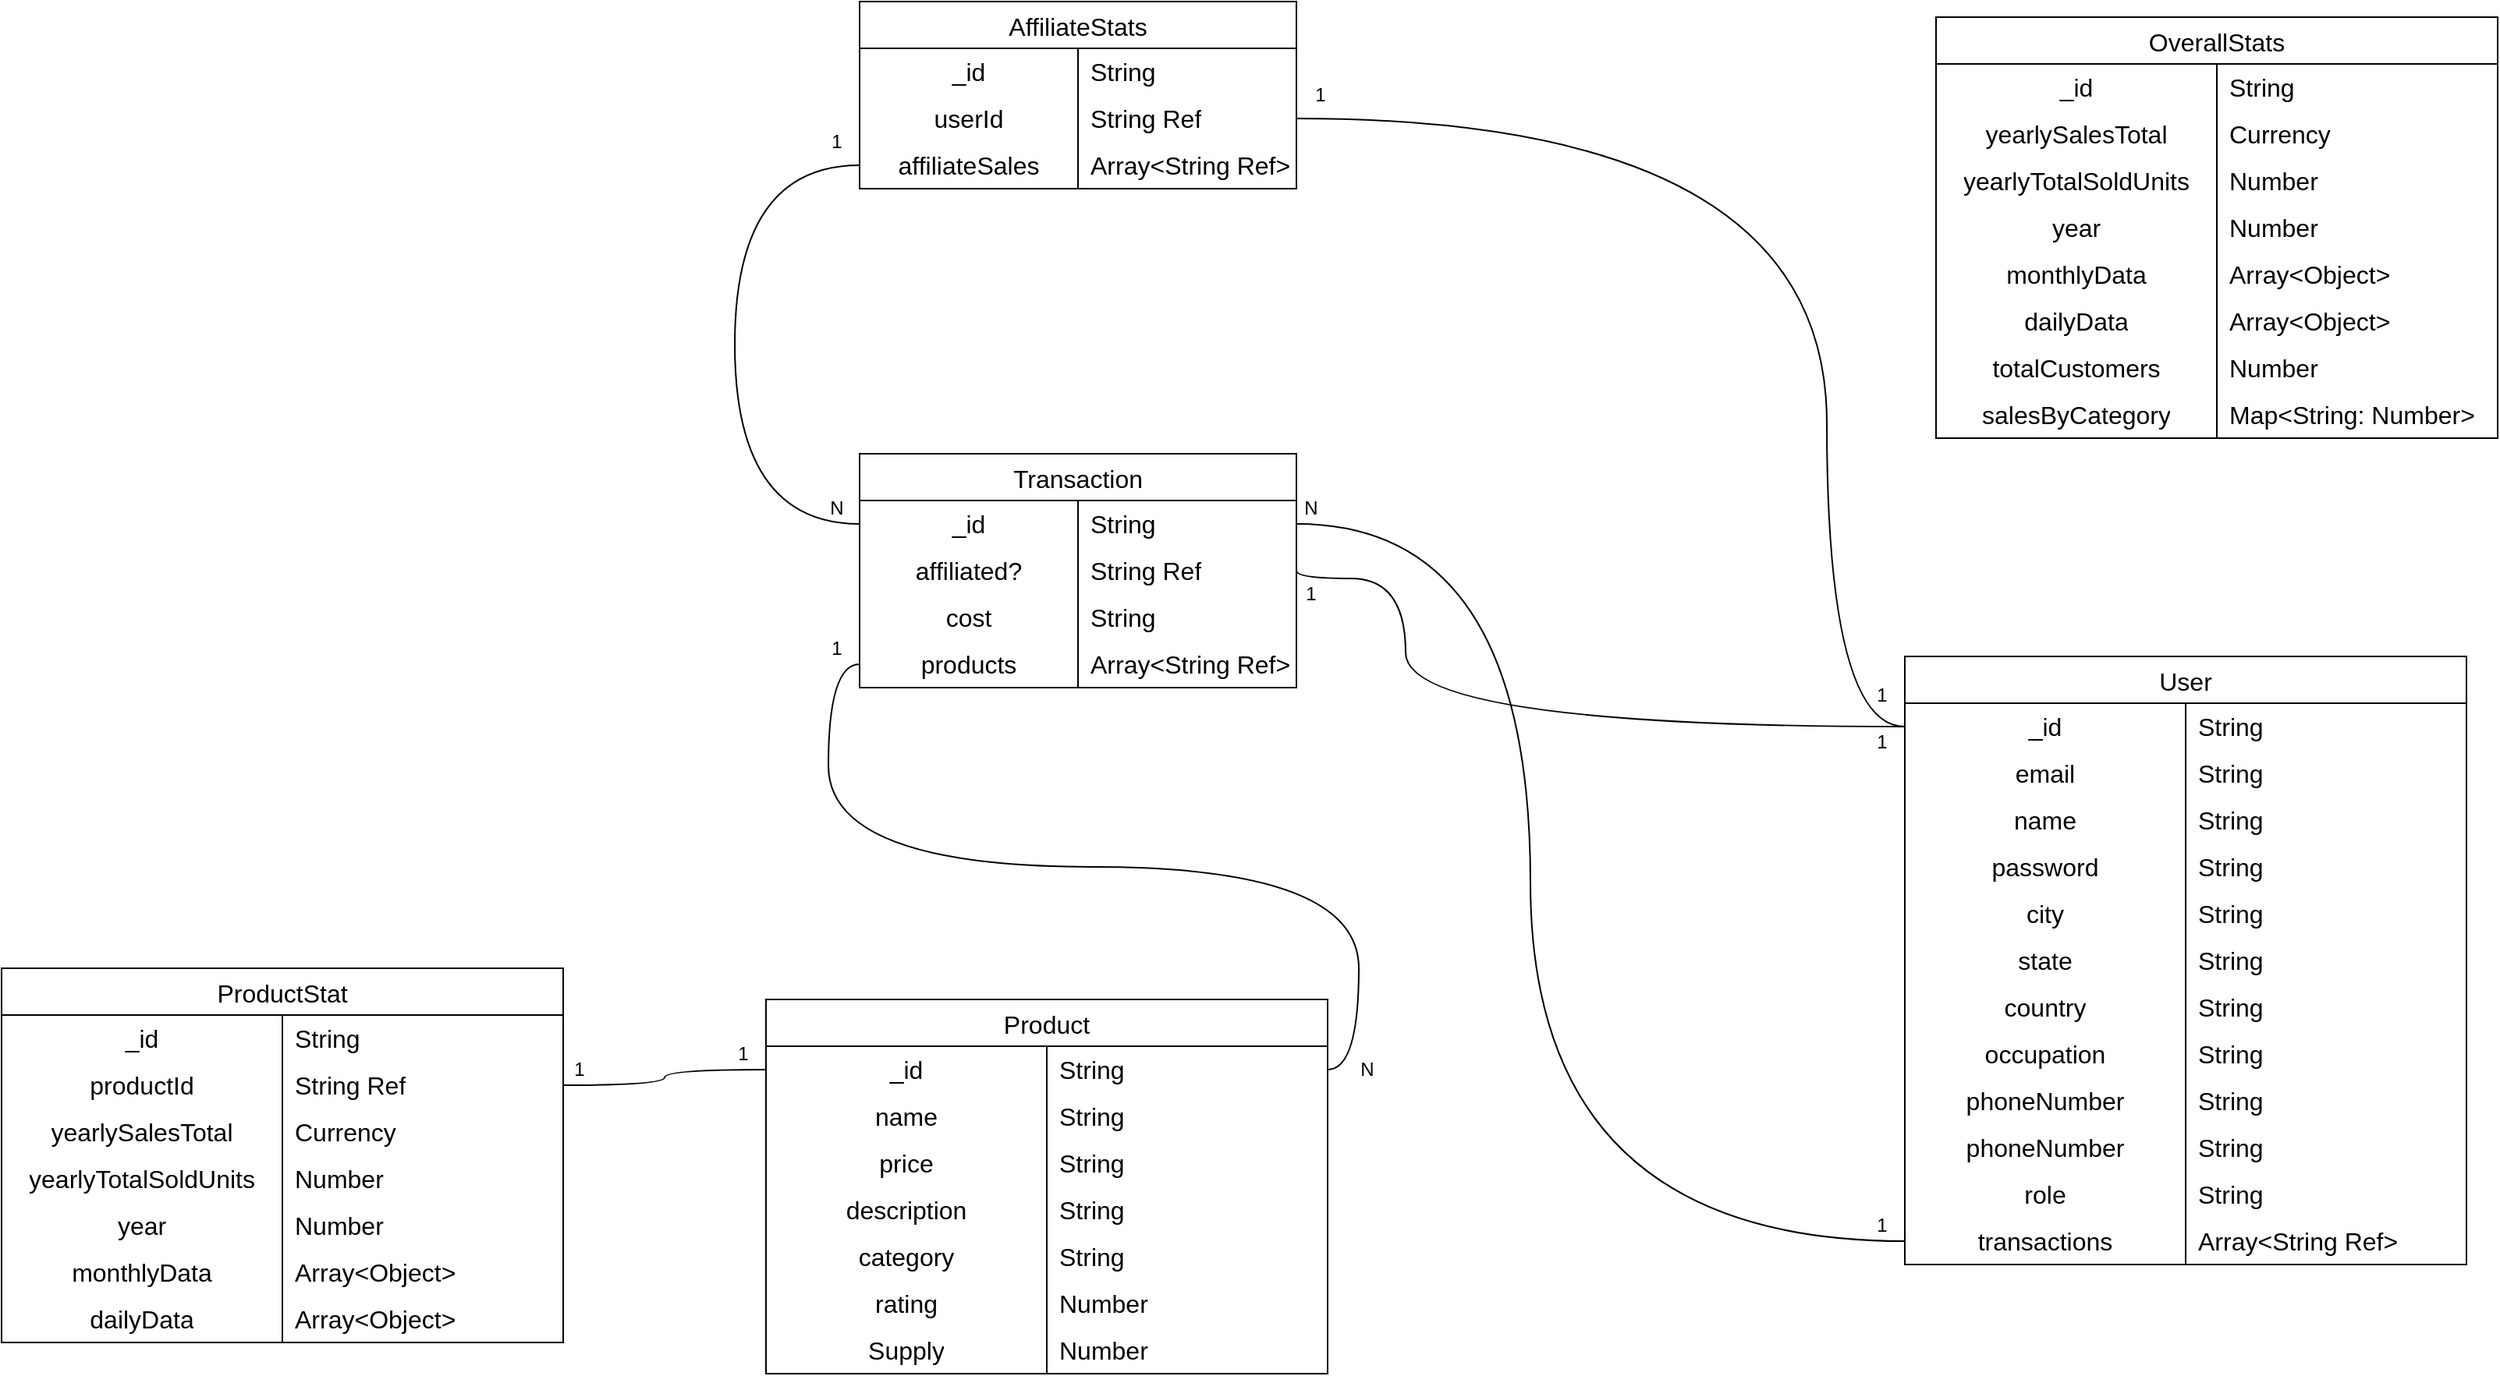 <mxfile version="20.8.16" type="device"><diagram name="Página-1" id="ZhJJUM2SsLS_jpyeba3U"><mxGraphModel dx="2815" dy="664" grid="1" gridSize="10" guides="1" tooltips="1" connect="1" arrows="1" fold="1" page="1" pageScale="1" pageWidth="827" pageHeight="1169" math="0" shadow="0"><root><mxCell id="0"/><mxCell id="1" parent="0"/><mxCell id="6Scj0KkGoU3iVfVX6KKF-19" value="AffiliateStats" style="shape=table;startSize=30;container=1;collapsible=0;childLayout=tableLayout;fixedRows=1;rowLines=0;fontStyle=0;strokeColor=default;fontSize=16;" vertex="1" parent="1"><mxGeometry x="-300" y="90" width="280" height="120" as="geometry"/></mxCell><mxCell id="6Scj0KkGoU3iVfVX6KKF-20" value="" style="shape=tableRow;horizontal=0;startSize=0;swimlaneHead=0;swimlaneBody=0;top=0;left=0;bottom=0;right=0;collapsible=0;dropTarget=0;fillColor=none;points=[[0,0.5],[1,0.5]];portConstraint=eastwest;strokeColor=inherit;fontSize=16;" vertex="1" parent="6Scj0KkGoU3iVfVX6KKF-19"><mxGeometry y="30" width="280" height="30" as="geometry"/></mxCell><mxCell id="6Scj0KkGoU3iVfVX6KKF-21" value="_id" style="shape=partialRectangle;html=1;whiteSpace=wrap;connectable=0;fillColor=none;top=0;left=0;bottom=0;right=0;overflow=hidden;pointerEvents=1;strokeColor=inherit;fontSize=16;" vertex="1" parent="6Scj0KkGoU3iVfVX6KKF-20"><mxGeometry width="140" height="30" as="geometry"><mxRectangle width="140" height="30" as="alternateBounds"/></mxGeometry></mxCell><mxCell id="6Scj0KkGoU3iVfVX6KKF-22" value="String" style="shape=partialRectangle;html=1;whiteSpace=wrap;connectable=0;fillColor=none;top=0;left=0;bottom=0;right=0;align=left;spacingLeft=6;overflow=hidden;strokeColor=inherit;fontSize=16;" vertex="1" parent="6Scj0KkGoU3iVfVX6KKF-20"><mxGeometry x="140" width="140" height="30" as="geometry"><mxRectangle width="140" height="30" as="alternateBounds"/></mxGeometry></mxCell><mxCell id="6Scj0KkGoU3iVfVX6KKF-23" value="" style="shape=tableRow;horizontal=0;startSize=0;swimlaneHead=0;swimlaneBody=0;top=0;left=0;bottom=0;right=0;collapsible=0;dropTarget=0;fillColor=none;points=[[0,0.5],[1,0.5]];portConstraint=eastwest;strokeColor=inherit;fontSize=16;" vertex="1" parent="6Scj0KkGoU3iVfVX6KKF-19"><mxGeometry y="60" width="280" height="30" as="geometry"/></mxCell><mxCell id="6Scj0KkGoU3iVfVX6KKF-24" value="userId" style="shape=partialRectangle;html=1;whiteSpace=wrap;connectable=0;fillColor=none;top=0;left=0;bottom=0;right=0;overflow=hidden;strokeColor=inherit;fontSize=16;" vertex="1" parent="6Scj0KkGoU3iVfVX6KKF-23"><mxGeometry width="140" height="30" as="geometry"><mxRectangle width="140" height="30" as="alternateBounds"/></mxGeometry></mxCell><mxCell id="6Scj0KkGoU3iVfVX6KKF-25" value="String Ref" style="shape=partialRectangle;html=1;whiteSpace=wrap;connectable=0;fillColor=none;top=0;left=0;bottom=0;right=0;align=left;spacingLeft=6;overflow=hidden;strokeColor=inherit;fontSize=16;" vertex="1" parent="6Scj0KkGoU3iVfVX6KKF-23"><mxGeometry x="140" width="140" height="30" as="geometry"><mxRectangle width="140" height="30" as="alternateBounds"/></mxGeometry></mxCell><mxCell id="6Scj0KkGoU3iVfVX6KKF-26" value="" style="shape=tableRow;horizontal=0;startSize=0;swimlaneHead=0;swimlaneBody=0;top=0;left=0;bottom=0;right=0;collapsible=0;dropTarget=0;fillColor=none;points=[[0,0.5],[1,0.5]];portConstraint=eastwest;strokeColor=inherit;fontSize=16;" vertex="1" parent="6Scj0KkGoU3iVfVX6KKF-19"><mxGeometry y="90" width="280" height="30" as="geometry"/></mxCell><mxCell id="6Scj0KkGoU3iVfVX6KKF-27" value="affiliateSales" style="shape=partialRectangle;html=1;whiteSpace=wrap;connectable=0;fillColor=none;top=0;left=0;bottom=0;right=0;overflow=hidden;strokeColor=inherit;fontSize=16;" vertex="1" parent="6Scj0KkGoU3iVfVX6KKF-26"><mxGeometry width="140" height="30" as="geometry"><mxRectangle width="140" height="30" as="alternateBounds"/></mxGeometry></mxCell><mxCell id="6Scj0KkGoU3iVfVX6KKF-28" value="Array&amp;lt;String Ref&amp;gt;" style="shape=partialRectangle;html=1;whiteSpace=wrap;connectable=0;fillColor=none;top=0;left=0;bottom=0;right=0;align=left;spacingLeft=6;overflow=hidden;strokeColor=inherit;fontSize=16;" vertex="1" parent="6Scj0KkGoU3iVfVX6KKF-26"><mxGeometry x="140" width="140" height="30" as="geometry"><mxRectangle width="140" height="30" as="alternateBounds"/></mxGeometry></mxCell><mxCell id="6Scj0KkGoU3iVfVX6KKF-56" value="OverallStats" style="shape=table;startSize=30;container=1;collapsible=0;childLayout=tableLayout;fixedRows=1;rowLines=0;fontStyle=0;strokeColor=default;fontSize=16;" vertex="1" parent="1"><mxGeometry x="390" y="100" width="360" height="270" as="geometry"/></mxCell><mxCell id="6Scj0KkGoU3iVfVX6KKF-57" value="" style="shape=tableRow;horizontal=0;startSize=0;swimlaneHead=0;swimlaneBody=0;top=0;left=0;bottom=0;right=0;collapsible=0;dropTarget=0;fillColor=none;points=[[0,0.5],[1,0.5]];portConstraint=eastwest;strokeColor=inherit;fontSize=16;" vertex="1" parent="6Scj0KkGoU3iVfVX6KKF-56"><mxGeometry y="30" width="360" height="30" as="geometry"/></mxCell><mxCell id="6Scj0KkGoU3iVfVX6KKF-58" value="_id" style="shape=partialRectangle;html=1;whiteSpace=wrap;connectable=0;fillColor=none;top=0;left=0;bottom=0;right=0;overflow=hidden;pointerEvents=1;strokeColor=inherit;fontSize=16;" vertex="1" parent="6Scj0KkGoU3iVfVX6KKF-57"><mxGeometry width="180" height="30" as="geometry"><mxRectangle width="180" height="30" as="alternateBounds"/></mxGeometry></mxCell><mxCell id="6Scj0KkGoU3iVfVX6KKF-59" value="String" style="shape=partialRectangle;html=1;whiteSpace=wrap;connectable=0;fillColor=none;top=0;left=0;bottom=0;right=0;align=left;spacingLeft=6;overflow=hidden;strokeColor=inherit;fontSize=16;" vertex="1" parent="6Scj0KkGoU3iVfVX6KKF-57"><mxGeometry x="180" width="180" height="30" as="geometry"><mxRectangle width="180" height="30" as="alternateBounds"/></mxGeometry></mxCell><mxCell id="6Scj0KkGoU3iVfVX6KKF-60" value="" style="shape=tableRow;horizontal=0;startSize=0;swimlaneHead=0;swimlaneBody=0;top=0;left=0;bottom=0;right=0;collapsible=0;dropTarget=0;fillColor=none;points=[[0,0.5],[1,0.5]];portConstraint=eastwest;strokeColor=inherit;fontSize=16;" vertex="1" parent="6Scj0KkGoU3iVfVX6KKF-56"><mxGeometry y="60" width="360" height="30" as="geometry"/></mxCell><mxCell id="6Scj0KkGoU3iVfVX6KKF-61" value="yearlySalesTotal" style="shape=partialRectangle;html=1;whiteSpace=wrap;connectable=0;fillColor=none;top=0;left=0;bottom=0;right=0;overflow=hidden;strokeColor=inherit;fontSize=16;" vertex="1" parent="6Scj0KkGoU3iVfVX6KKF-60"><mxGeometry width="180" height="30" as="geometry"><mxRectangle width="180" height="30" as="alternateBounds"/></mxGeometry></mxCell><mxCell id="6Scj0KkGoU3iVfVX6KKF-62" value="Currency" style="shape=partialRectangle;html=1;whiteSpace=wrap;connectable=0;fillColor=none;top=0;left=0;bottom=0;right=0;align=left;spacingLeft=6;overflow=hidden;strokeColor=inherit;fontSize=16;" vertex="1" parent="6Scj0KkGoU3iVfVX6KKF-60"><mxGeometry x="180" width="180" height="30" as="geometry"><mxRectangle width="180" height="30" as="alternateBounds"/></mxGeometry></mxCell><mxCell id="6Scj0KkGoU3iVfVX6KKF-63" value="" style="shape=tableRow;horizontal=0;startSize=0;swimlaneHead=0;swimlaneBody=0;top=0;left=0;bottom=0;right=0;collapsible=0;dropTarget=0;fillColor=none;points=[[0,0.5],[1,0.5]];portConstraint=eastwest;strokeColor=inherit;fontSize=16;" vertex="1" parent="6Scj0KkGoU3iVfVX6KKF-56"><mxGeometry y="90" width="360" height="30" as="geometry"/></mxCell><mxCell id="6Scj0KkGoU3iVfVX6KKF-64" value="yearlyTotalSoldUnits" style="shape=partialRectangle;html=1;whiteSpace=wrap;connectable=0;fillColor=none;top=0;left=0;bottom=0;right=0;overflow=hidden;strokeColor=inherit;fontSize=16;" vertex="1" parent="6Scj0KkGoU3iVfVX6KKF-63"><mxGeometry width="180" height="30" as="geometry"><mxRectangle width="180" height="30" as="alternateBounds"/></mxGeometry></mxCell><mxCell id="6Scj0KkGoU3iVfVX6KKF-65" value="Number" style="shape=partialRectangle;html=1;whiteSpace=wrap;connectable=0;fillColor=none;top=0;left=0;bottom=0;right=0;align=left;spacingLeft=6;overflow=hidden;strokeColor=inherit;fontSize=16;" vertex="1" parent="6Scj0KkGoU3iVfVX6KKF-63"><mxGeometry x="180" width="180" height="30" as="geometry"><mxRectangle width="180" height="30" as="alternateBounds"/></mxGeometry></mxCell><mxCell id="6Scj0KkGoU3iVfVX6KKF-66" value="" style="shape=tableRow;horizontal=0;startSize=0;swimlaneHead=0;swimlaneBody=0;top=0;left=0;bottom=0;right=0;collapsible=0;dropTarget=0;fillColor=none;points=[[0,0.5],[1,0.5]];portConstraint=eastwest;strokeColor=inherit;fontSize=16;" vertex="1" parent="6Scj0KkGoU3iVfVX6KKF-56"><mxGeometry y="120" width="360" height="30" as="geometry"/></mxCell><mxCell id="6Scj0KkGoU3iVfVX6KKF-67" value="year" style="shape=partialRectangle;html=1;whiteSpace=wrap;connectable=0;fillColor=none;top=0;left=0;bottom=0;right=0;overflow=hidden;strokeColor=inherit;fontSize=16;" vertex="1" parent="6Scj0KkGoU3iVfVX6KKF-66"><mxGeometry width="180" height="30" as="geometry"><mxRectangle width="180" height="30" as="alternateBounds"/></mxGeometry></mxCell><mxCell id="6Scj0KkGoU3iVfVX6KKF-68" value="Number" style="shape=partialRectangle;html=1;whiteSpace=wrap;connectable=0;fillColor=none;top=0;left=0;bottom=0;right=0;align=left;spacingLeft=6;overflow=hidden;strokeColor=inherit;fontSize=16;" vertex="1" parent="6Scj0KkGoU3iVfVX6KKF-66"><mxGeometry x="180" width="180" height="30" as="geometry"><mxRectangle width="180" height="30" as="alternateBounds"/></mxGeometry></mxCell><mxCell id="6Scj0KkGoU3iVfVX6KKF-69" value="" style="shape=tableRow;horizontal=0;startSize=0;swimlaneHead=0;swimlaneBody=0;top=0;left=0;bottom=0;right=0;collapsible=0;dropTarget=0;fillColor=none;points=[[0,0.5],[1,0.5]];portConstraint=eastwest;strokeColor=inherit;fontSize=16;" vertex="1" parent="6Scj0KkGoU3iVfVX6KKF-56"><mxGeometry y="150" width="360" height="30" as="geometry"/></mxCell><mxCell id="6Scj0KkGoU3iVfVX6KKF-70" value="monthlyData" style="shape=partialRectangle;html=1;whiteSpace=wrap;connectable=0;fillColor=none;top=0;left=0;bottom=0;right=0;overflow=hidden;strokeColor=inherit;fontSize=16;" vertex="1" parent="6Scj0KkGoU3iVfVX6KKF-69"><mxGeometry width="180" height="30" as="geometry"><mxRectangle width="180" height="30" as="alternateBounds"/></mxGeometry></mxCell><mxCell id="6Scj0KkGoU3iVfVX6KKF-71" value="Array&amp;lt;Object&amp;gt;" style="shape=partialRectangle;html=1;whiteSpace=wrap;connectable=0;fillColor=none;top=0;left=0;bottom=0;right=0;align=left;spacingLeft=6;overflow=hidden;strokeColor=inherit;fontSize=16;" vertex="1" parent="6Scj0KkGoU3iVfVX6KKF-69"><mxGeometry x="180" width="180" height="30" as="geometry"><mxRectangle width="180" height="30" as="alternateBounds"/></mxGeometry></mxCell><mxCell id="6Scj0KkGoU3iVfVX6KKF-72" value="" style="shape=tableRow;horizontal=0;startSize=0;swimlaneHead=0;swimlaneBody=0;top=0;left=0;bottom=0;right=0;collapsible=0;dropTarget=0;fillColor=none;points=[[0,0.5],[1,0.5]];portConstraint=eastwest;strokeColor=inherit;fontSize=16;" vertex="1" parent="6Scj0KkGoU3iVfVX6KKF-56"><mxGeometry y="180" width="360" height="30" as="geometry"/></mxCell><mxCell id="6Scj0KkGoU3iVfVX6KKF-73" value="dailyData" style="shape=partialRectangle;html=1;whiteSpace=wrap;connectable=0;fillColor=none;top=0;left=0;bottom=0;right=0;overflow=hidden;strokeColor=inherit;fontSize=16;" vertex="1" parent="6Scj0KkGoU3iVfVX6KKF-72"><mxGeometry width="180" height="30" as="geometry"><mxRectangle width="180" height="30" as="alternateBounds"/></mxGeometry></mxCell><mxCell id="6Scj0KkGoU3iVfVX6KKF-74" value="Array&amp;lt;Object&amp;gt;" style="shape=partialRectangle;html=1;whiteSpace=wrap;connectable=0;fillColor=none;top=0;left=0;bottom=0;right=0;align=left;spacingLeft=6;overflow=hidden;strokeColor=inherit;fontSize=16;" vertex="1" parent="6Scj0KkGoU3iVfVX6KKF-72"><mxGeometry x="180" width="180" height="30" as="geometry"><mxRectangle width="180" height="30" as="alternateBounds"/></mxGeometry></mxCell><mxCell id="6Scj0KkGoU3iVfVX6KKF-75" value="" style="shape=tableRow;horizontal=0;startSize=0;swimlaneHead=0;swimlaneBody=0;top=0;left=0;bottom=0;right=0;collapsible=0;dropTarget=0;fillColor=none;points=[[0,0.5],[1,0.5]];portConstraint=eastwest;strokeColor=inherit;fontSize=16;" vertex="1" parent="6Scj0KkGoU3iVfVX6KKF-56"><mxGeometry y="210" width="360" height="30" as="geometry"/></mxCell><mxCell id="6Scj0KkGoU3iVfVX6KKF-76" value="totalCustomers" style="shape=partialRectangle;html=1;whiteSpace=wrap;connectable=0;fillColor=none;top=0;left=0;bottom=0;right=0;overflow=hidden;strokeColor=inherit;fontSize=16;" vertex="1" parent="6Scj0KkGoU3iVfVX6KKF-75"><mxGeometry width="180" height="30" as="geometry"><mxRectangle width="180" height="30" as="alternateBounds"/></mxGeometry></mxCell><mxCell id="6Scj0KkGoU3iVfVX6KKF-77" value="Number" style="shape=partialRectangle;html=1;whiteSpace=wrap;connectable=0;fillColor=none;top=0;left=0;bottom=0;right=0;align=left;spacingLeft=6;overflow=hidden;strokeColor=inherit;fontSize=16;" vertex="1" parent="6Scj0KkGoU3iVfVX6KKF-75"><mxGeometry x="180" width="180" height="30" as="geometry"><mxRectangle width="180" height="30" as="alternateBounds"/></mxGeometry></mxCell><mxCell id="6Scj0KkGoU3iVfVX6KKF-78" value="" style="shape=tableRow;horizontal=0;startSize=0;swimlaneHead=0;swimlaneBody=0;top=0;left=0;bottom=0;right=0;collapsible=0;dropTarget=0;fillColor=none;points=[[0,0.5],[1,0.5]];portConstraint=eastwest;strokeColor=inherit;fontSize=16;" vertex="1" parent="6Scj0KkGoU3iVfVX6KKF-56"><mxGeometry y="240" width="360" height="30" as="geometry"/></mxCell><mxCell id="6Scj0KkGoU3iVfVX6KKF-79" value="salesByCategory" style="shape=partialRectangle;html=1;whiteSpace=wrap;connectable=0;fillColor=none;top=0;left=0;bottom=0;right=0;overflow=hidden;strokeColor=inherit;fontSize=16;" vertex="1" parent="6Scj0KkGoU3iVfVX6KKF-78"><mxGeometry width="180" height="30" as="geometry"><mxRectangle width="180" height="30" as="alternateBounds"/></mxGeometry></mxCell><mxCell id="6Scj0KkGoU3iVfVX6KKF-80" value="Map&amp;lt;String: Number&amp;gt;" style="shape=partialRectangle;html=1;whiteSpace=wrap;connectable=0;fillColor=none;top=0;left=0;bottom=0;right=0;align=left;spacingLeft=6;overflow=hidden;strokeColor=inherit;fontSize=16;" vertex="1" parent="6Scj0KkGoU3iVfVX6KKF-78"><mxGeometry x="180" width="180" height="30" as="geometry"><mxRectangle width="180" height="30" as="alternateBounds"/></mxGeometry></mxCell><mxCell id="6Scj0KkGoU3iVfVX6KKF-90" value="User" style="shape=table;startSize=30;container=1;collapsible=0;childLayout=tableLayout;fixedRows=1;rowLines=0;fontStyle=0;strokeColor=default;fontSize=16;" vertex="1" parent="1"><mxGeometry x="370" y="510" width="360" height="390" as="geometry"/></mxCell><mxCell id="6Scj0KkGoU3iVfVX6KKF-91" value="" style="shape=tableRow;horizontal=0;startSize=0;swimlaneHead=0;swimlaneBody=0;top=0;left=0;bottom=0;right=0;collapsible=0;dropTarget=0;fillColor=none;points=[[0,0.5],[1,0.5]];portConstraint=eastwest;strokeColor=inherit;fontSize=16;" vertex="1" parent="6Scj0KkGoU3iVfVX6KKF-90"><mxGeometry y="30" width="360" height="30" as="geometry"/></mxCell><mxCell id="6Scj0KkGoU3iVfVX6KKF-92" value="_id" style="shape=partialRectangle;html=1;whiteSpace=wrap;connectable=0;fillColor=none;top=0;left=0;bottom=0;right=0;overflow=hidden;pointerEvents=1;strokeColor=inherit;fontSize=16;" vertex="1" parent="6Scj0KkGoU3iVfVX6KKF-91"><mxGeometry width="180" height="30" as="geometry"><mxRectangle width="180" height="30" as="alternateBounds"/></mxGeometry></mxCell><mxCell id="6Scj0KkGoU3iVfVX6KKF-93" value="String" style="shape=partialRectangle;html=1;whiteSpace=wrap;connectable=0;fillColor=none;top=0;left=0;bottom=0;right=0;align=left;spacingLeft=6;overflow=hidden;strokeColor=inherit;fontSize=16;" vertex="1" parent="6Scj0KkGoU3iVfVX6KKF-91"><mxGeometry x="180" width="180" height="30" as="geometry"><mxRectangle width="180" height="30" as="alternateBounds"/></mxGeometry></mxCell><mxCell id="6Scj0KkGoU3iVfVX6KKF-94" value="" style="shape=tableRow;horizontal=0;startSize=0;swimlaneHead=0;swimlaneBody=0;top=0;left=0;bottom=0;right=0;collapsible=0;dropTarget=0;fillColor=none;points=[[0,0.5],[1,0.5]];portConstraint=eastwest;strokeColor=inherit;fontSize=16;" vertex="1" parent="6Scj0KkGoU3iVfVX6KKF-90"><mxGeometry y="60" width="360" height="30" as="geometry"/></mxCell><mxCell id="6Scj0KkGoU3iVfVX6KKF-95" value="email" style="shape=partialRectangle;html=1;whiteSpace=wrap;connectable=0;fillColor=none;top=0;left=0;bottom=0;right=0;overflow=hidden;strokeColor=inherit;fontSize=16;" vertex="1" parent="6Scj0KkGoU3iVfVX6KKF-94"><mxGeometry width="180" height="30" as="geometry"><mxRectangle width="180" height="30" as="alternateBounds"/></mxGeometry></mxCell><mxCell id="6Scj0KkGoU3iVfVX6KKF-96" value="String" style="shape=partialRectangle;html=1;whiteSpace=wrap;connectable=0;fillColor=none;top=0;left=0;bottom=0;right=0;align=left;spacingLeft=6;overflow=hidden;strokeColor=inherit;fontSize=16;" vertex="1" parent="6Scj0KkGoU3iVfVX6KKF-94"><mxGeometry x="180" width="180" height="30" as="geometry"><mxRectangle width="180" height="30" as="alternateBounds"/></mxGeometry></mxCell><mxCell id="6Scj0KkGoU3iVfVX6KKF-97" value="" style="shape=tableRow;horizontal=0;startSize=0;swimlaneHead=0;swimlaneBody=0;top=0;left=0;bottom=0;right=0;collapsible=0;dropTarget=0;fillColor=none;points=[[0,0.5],[1,0.5]];portConstraint=eastwest;strokeColor=inherit;fontSize=16;" vertex="1" parent="6Scj0KkGoU3iVfVX6KKF-90"><mxGeometry y="90" width="360" height="30" as="geometry"/></mxCell><mxCell id="6Scj0KkGoU3iVfVX6KKF-98" value="name" style="shape=partialRectangle;html=1;whiteSpace=wrap;connectable=0;fillColor=none;top=0;left=0;bottom=0;right=0;overflow=hidden;strokeColor=inherit;fontSize=16;" vertex="1" parent="6Scj0KkGoU3iVfVX6KKF-97"><mxGeometry width="180" height="30" as="geometry"><mxRectangle width="180" height="30" as="alternateBounds"/></mxGeometry></mxCell><mxCell id="6Scj0KkGoU3iVfVX6KKF-99" value="String" style="shape=partialRectangle;html=1;whiteSpace=wrap;connectable=0;fillColor=none;top=0;left=0;bottom=0;right=0;align=left;spacingLeft=6;overflow=hidden;strokeColor=inherit;fontSize=16;" vertex="1" parent="6Scj0KkGoU3iVfVX6KKF-97"><mxGeometry x="180" width="180" height="30" as="geometry"><mxRectangle width="180" height="30" as="alternateBounds"/></mxGeometry></mxCell><mxCell id="6Scj0KkGoU3iVfVX6KKF-100" value="" style="shape=tableRow;horizontal=0;startSize=0;swimlaneHead=0;swimlaneBody=0;top=0;left=0;bottom=0;right=0;collapsible=0;dropTarget=0;fillColor=none;points=[[0,0.5],[1,0.5]];portConstraint=eastwest;strokeColor=inherit;fontSize=16;" vertex="1" parent="6Scj0KkGoU3iVfVX6KKF-90"><mxGeometry y="120" width="360" height="30" as="geometry"/></mxCell><mxCell id="6Scj0KkGoU3iVfVX6KKF-101" value="password" style="shape=partialRectangle;html=1;whiteSpace=wrap;connectable=0;fillColor=none;top=0;left=0;bottom=0;right=0;overflow=hidden;strokeColor=inherit;fontSize=16;" vertex="1" parent="6Scj0KkGoU3iVfVX6KKF-100"><mxGeometry width="180" height="30" as="geometry"><mxRectangle width="180" height="30" as="alternateBounds"/></mxGeometry></mxCell><mxCell id="6Scj0KkGoU3iVfVX6KKF-102" value="String" style="shape=partialRectangle;html=1;whiteSpace=wrap;connectable=0;fillColor=none;top=0;left=0;bottom=0;right=0;align=left;spacingLeft=6;overflow=hidden;strokeColor=inherit;fontSize=16;" vertex="1" parent="6Scj0KkGoU3iVfVX6KKF-100"><mxGeometry x="180" width="180" height="30" as="geometry"><mxRectangle width="180" height="30" as="alternateBounds"/></mxGeometry></mxCell><mxCell id="6Scj0KkGoU3iVfVX6KKF-103" value="" style="shape=tableRow;horizontal=0;startSize=0;swimlaneHead=0;swimlaneBody=0;top=0;left=0;bottom=0;right=0;collapsible=0;dropTarget=0;fillColor=none;points=[[0,0.5],[1,0.5]];portConstraint=eastwest;strokeColor=inherit;fontSize=16;" vertex="1" parent="6Scj0KkGoU3iVfVX6KKF-90"><mxGeometry y="150" width="360" height="30" as="geometry"/></mxCell><mxCell id="6Scj0KkGoU3iVfVX6KKF-104" value="city" style="shape=partialRectangle;html=1;whiteSpace=wrap;connectable=0;fillColor=none;top=0;left=0;bottom=0;right=0;overflow=hidden;strokeColor=inherit;fontSize=16;" vertex="1" parent="6Scj0KkGoU3iVfVX6KKF-103"><mxGeometry width="180" height="30" as="geometry"><mxRectangle width="180" height="30" as="alternateBounds"/></mxGeometry></mxCell><mxCell id="6Scj0KkGoU3iVfVX6KKF-105" value="String" style="shape=partialRectangle;html=1;whiteSpace=wrap;connectable=0;fillColor=none;top=0;left=0;bottom=0;right=0;align=left;spacingLeft=6;overflow=hidden;strokeColor=inherit;fontSize=16;" vertex="1" parent="6Scj0KkGoU3iVfVX6KKF-103"><mxGeometry x="180" width="180" height="30" as="geometry"><mxRectangle width="180" height="30" as="alternateBounds"/></mxGeometry></mxCell><mxCell id="6Scj0KkGoU3iVfVX6KKF-106" value="" style="shape=tableRow;horizontal=0;startSize=0;swimlaneHead=0;swimlaneBody=0;top=0;left=0;bottom=0;right=0;collapsible=0;dropTarget=0;fillColor=none;points=[[0,0.5],[1,0.5]];portConstraint=eastwest;strokeColor=inherit;fontSize=16;" vertex="1" parent="6Scj0KkGoU3iVfVX6KKF-90"><mxGeometry y="180" width="360" height="30" as="geometry"/></mxCell><mxCell id="6Scj0KkGoU3iVfVX6KKF-107" value="state" style="shape=partialRectangle;html=1;whiteSpace=wrap;connectable=0;fillColor=none;top=0;left=0;bottom=0;right=0;overflow=hidden;strokeColor=inherit;fontSize=16;" vertex="1" parent="6Scj0KkGoU3iVfVX6KKF-106"><mxGeometry width="180" height="30" as="geometry"><mxRectangle width="180" height="30" as="alternateBounds"/></mxGeometry></mxCell><mxCell id="6Scj0KkGoU3iVfVX6KKF-108" value="String" style="shape=partialRectangle;html=1;whiteSpace=wrap;connectable=0;fillColor=none;top=0;left=0;bottom=0;right=0;align=left;spacingLeft=6;overflow=hidden;strokeColor=inherit;fontSize=16;" vertex="1" parent="6Scj0KkGoU3iVfVX6KKF-106"><mxGeometry x="180" width="180" height="30" as="geometry"><mxRectangle width="180" height="30" as="alternateBounds"/></mxGeometry></mxCell><mxCell id="6Scj0KkGoU3iVfVX6KKF-109" value="" style="shape=tableRow;horizontal=0;startSize=0;swimlaneHead=0;swimlaneBody=0;top=0;left=0;bottom=0;right=0;collapsible=0;dropTarget=0;fillColor=none;points=[[0,0.5],[1,0.5]];portConstraint=eastwest;strokeColor=inherit;fontSize=16;" vertex="1" parent="6Scj0KkGoU3iVfVX6KKF-90"><mxGeometry y="210" width="360" height="30" as="geometry"/></mxCell><mxCell id="6Scj0KkGoU3iVfVX6KKF-110" value="country" style="shape=partialRectangle;html=1;whiteSpace=wrap;connectable=0;fillColor=none;top=0;left=0;bottom=0;right=0;overflow=hidden;strokeColor=inherit;fontSize=16;" vertex="1" parent="6Scj0KkGoU3iVfVX6KKF-109"><mxGeometry width="180" height="30" as="geometry"><mxRectangle width="180" height="30" as="alternateBounds"/></mxGeometry></mxCell><mxCell id="6Scj0KkGoU3iVfVX6KKF-111" value="String" style="shape=partialRectangle;html=1;whiteSpace=wrap;connectable=0;fillColor=none;top=0;left=0;bottom=0;right=0;align=left;spacingLeft=6;overflow=hidden;strokeColor=inherit;fontSize=16;" vertex="1" parent="6Scj0KkGoU3iVfVX6KKF-109"><mxGeometry x="180" width="180" height="30" as="geometry"><mxRectangle width="180" height="30" as="alternateBounds"/></mxGeometry></mxCell><mxCell id="6Scj0KkGoU3iVfVX6KKF-112" value="" style="shape=tableRow;horizontal=0;startSize=0;swimlaneHead=0;swimlaneBody=0;top=0;left=0;bottom=0;right=0;collapsible=0;dropTarget=0;fillColor=none;points=[[0,0.5],[1,0.5]];portConstraint=eastwest;strokeColor=inherit;fontSize=16;" vertex="1" parent="6Scj0KkGoU3iVfVX6KKF-90"><mxGeometry y="240" width="360" height="30" as="geometry"/></mxCell><mxCell id="6Scj0KkGoU3iVfVX6KKF-113" value="occupation" style="shape=partialRectangle;html=1;whiteSpace=wrap;connectable=0;fillColor=none;top=0;left=0;bottom=0;right=0;overflow=hidden;strokeColor=inherit;fontSize=16;" vertex="1" parent="6Scj0KkGoU3iVfVX6KKF-112"><mxGeometry width="180" height="30" as="geometry"><mxRectangle width="180" height="30" as="alternateBounds"/></mxGeometry></mxCell><mxCell id="6Scj0KkGoU3iVfVX6KKF-114" value="String" style="shape=partialRectangle;html=1;whiteSpace=wrap;connectable=0;fillColor=none;top=0;left=0;bottom=0;right=0;align=left;spacingLeft=6;overflow=hidden;strokeColor=inherit;fontSize=16;" vertex="1" parent="6Scj0KkGoU3iVfVX6KKF-112"><mxGeometry x="180" width="180" height="30" as="geometry"><mxRectangle width="180" height="30" as="alternateBounds"/></mxGeometry></mxCell><mxCell id="6Scj0KkGoU3iVfVX6KKF-115" value="" style="shape=tableRow;horizontal=0;startSize=0;swimlaneHead=0;swimlaneBody=0;top=0;left=0;bottom=0;right=0;collapsible=0;dropTarget=0;fillColor=none;points=[[0,0.5],[1,0.5]];portConstraint=eastwest;strokeColor=inherit;fontSize=16;" vertex="1" parent="6Scj0KkGoU3iVfVX6KKF-90"><mxGeometry y="270" width="360" height="30" as="geometry"/></mxCell><mxCell id="6Scj0KkGoU3iVfVX6KKF-116" value="phoneNumber" style="shape=partialRectangle;html=1;whiteSpace=wrap;connectable=0;fillColor=none;top=0;left=0;bottom=0;right=0;overflow=hidden;strokeColor=inherit;fontSize=16;" vertex="1" parent="6Scj0KkGoU3iVfVX6KKF-115"><mxGeometry width="180" height="30" as="geometry"><mxRectangle width="180" height="30" as="alternateBounds"/></mxGeometry></mxCell><mxCell id="6Scj0KkGoU3iVfVX6KKF-117" value="String" style="shape=partialRectangle;html=1;whiteSpace=wrap;connectable=0;fillColor=none;top=0;left=0;bottom=0;right=0;align=left;spacingLeft=6;overflow=hidden;strokeColor=inherit;fontSize=16;" vertex="1" parent="6Scj0KkGoU3iVfVX6KKF-115"><mxGeometry x="180" width="180" height="30" as="geometry"><mxRectangle width="180" height="30" as="alternateBounds"/></mxGeometry></mxCell><mxCell id="6Scj0KkGoU3iVfVX6KKF-118" value="" style="shape=tableRow;horizontal=0;startSize=0;swimlaneHead=0;swimlaneBody=0;top=0;left=0;bottom=0;right=0;collapsible=0;dropTarget=0;fillColor=none;points=[[0,0.5],[1,0.5]];portConstraint=eastwest;strokeColor=inherit;fontSize=16;" vertex="1" parent="6Scj0KkGoU3iVfVX6KKF-90"><mxGeometry y="300" width="360" height="30" as="geometry"/></mxCell><mxCell id="6Scj0KkGoU3iVfVX6KKF-119" value="phoneNumber" style="shape=partialRectangle;html=1;whiteSpace=wrap;connectable=0;fillColor=none;top=0;left=0;bottom=0;right=0;overflow=hidden;strokeColor=inherit;fontSize=16;" vertex="1" parent="6Scj0KkGoU3iVfVX6KKF-118"><mxGeometry width="180" height="30" as="geometry"><mxRectangle width="180" height="30" as="alternateBounds"/></mxGeometry></mxCell><mxCell id="6Scj0KkGoU3iVfVX6KKF-120" value="String" style="shape=partialRectangle;html=1;whiteSpace=wrap;connectable=0;fillColor=none;top=0;left=0;bottom=0;right=0;align=left;spacingLeft=6;overflow=hidden;strokeColor=inherit;fontSize=16;" vertex="1" parent="6Scj0KkGoU3iVfVX6KKF-118"><mxGeometry x="180" width="180" height="30" as="geometry"><mxRectangle width="180" height="30" as="alternateBounds"/></mxGeometry></mxCell><mxCell id="6Scj0KkGoU3iVfVX6KKF-121" value="" style="shape=tableRow;horizontal=0;startSize=0;swimlaneHead=0;swimlaneBody=0;top=0;left=0;bottom=0;right=0;collapsible=0;dropTarget=0;fillColor=none;points=[[0,0.5],[1,0.5]];portConstraint=eastwest;strokeColor=inherit;fontSize=16;" vertex="1" parent="6Scj0KkGoU3iVfVX6KKF-90"><mxGeometry y="330" width="360" height="30" as="geometry"/></mxCell><mxCell id="6Scj0KkGoU3iVfVX6KKF-122" value="role" style="shape=partialRectangle;html=1;whiteSpace=wrap;connectable=0;fillColor=none;top=0;left=0;bottom=0;right=0;overflow=hidden;strokeColor=inherit;fontSize=16;" vertex="1" parent="6Scj0KkGoU3iVfVX6KKF-121"><mxGeometry width="180" height="30" as="geometry"><mxRectangle width="180" height="30" as="alternateBounds"/></mxGeometry></mxCell><mxCell id="6Scj0KkGoU3iVfVX6KKF-123" value="String" style="shape=partialRectangle;html=1;whiteSpace=wrap;connectable=0;fillColor=none;top=0;left=0;bottom=0;right=0;align=left;spacingLeft=6;overflow=hidden;strokeColor=inherit;fontSize=16;" vertex="1" parent="6Scj0KkGoU3iVfVX6KKF-121"><mxGeometry x="180" width="180" height="30" as="geometry"><mxRectangle width="180" height="30" as="alternateBounds"/></mxGeometry></mxCell><mxCell id="6Scj0KkGoU3iVfVX6KKF-124" value="" style="shape=tableRow;horizontal=0;startSize=0;swimlaneHead=0;swimlaneBody=0;top=0;left=0;bottom=0;right=0;collapsible=0;dropTarget=0;fillColor=none;points=[[0,0.5],[1,0.5]];portConstraint=eastwest;strokeColor=inherit;fontSize=16;" vertex="1" parent="6Scj0KkGoU3iVfVX6KKF-90"><mxGeometry y="360" width="360" height="30" as="geometry"/></mxCell><mxCell id="6Scj0KkGoU3iVfVX6KKF-125" value="transactions" style="shape=partialRectangle;html=1;whiteSpace=wrap;connectable=0;fillColor=none;top=0;left=0;bottom=0;right=0;overflow=hidden;strokeColor=inherit;fontSize=16;" vertex="1" parent="6Scj0KkGoU3iVfVX6KKF-124"><mxGeometry width="180" height="30" as="geometry"><mxRectangle width="180" height="30" as="alternateBounds"/></mxGeometry></mxCell><mxCell id="6Scj0KkGoU3iVfVX6KKF-126" value="Array&amp;lt;String Ref&amp;gt;" style="shape=partialRectangle;html=1;whiteSpace=wrap;connectable=0;fillColor=none;top=0;left=0;bottom=0;right=0;align=left;spacingLeft=6;overflow=hidden;strokeColor=inherit;fontSize=16;" vertex="1" parent="6Scj0KkGoU3iVfVX6KKF-124"><mxGeometry x="180" width="180" height="30" as="geometry"><mxRectangle width="180" height="30" as="alternateBounds"/></mxGeometry></mxCell><mxCell id="6Scj0KkGoU3iVfVX6KKF-127" value="Transaction" style="shape=table;startSize=30;container=1;collapsible=0;childLayout=tableLayout;fixedRows=1;rowLines=0;fontStyle=0;strokeColor=default;fontSize=16;" vertex="1" parent="1"><mxGeometry x="-300" y="380" width="280" height="150" as="geometry"/></mxCell><mxCell id="6Scj0KkGoU3iVfVX6KKF-128" value="" style="shape=tableRow;horizontal=0;startSize=0;swimlaneHead=0;swimlaneBody=0;top=0;left=0;bottom=0;right=0;collapsible=0;dropTarget=0;fillColor=none;points=[[0,0.5],[1,0.5]];portConstraint=eastwest;strokeColor=inherit;fontSize=16;" vertex="1" parent="6Scj0KkGoU3iVfVX6KKF-127"><mxGeometry y="30" width="280" height="30" as="geometry"/></mxCell><mxCell id="6Scj0KkGoU3iVfVX6KKF-129" value="_id" style="shape=partialRectangle;html=1;whiteSpace=wrap;connectable=0;fillColor=none;top=0;left=0;bottom=0;right=0;overflow=hidden;pointerEvents=1;strokeColor=inherit;fontSize=16;" vertex="1" parent="6Scj0KkGoU3iVfVX6KKF-128"><mxGeometry width="140" height="30" as="geometry"><mxRectangle width="140" height="30" as="alternateBounds"/></mxGeometry></mxCell><mxCell id="6Scj0KkGoU3iVfVX6KKF-130" value="String" style="shape=partialRectangle;html=1;whiteSpace=wrap;connectable=0;fillColor=none;top=0;left=0;bottom=0;right=0;align=left;spacingLeft=6;overflow=hidden;strokeColor=inherit;fontSize=16;" vertex="1" parent="6Scj0KkGoU3iVfVX6KKF-128"><mxGeometry x="140" width="140" height="30" as="geometry"><mxRectangle width="140" height="30" as="alternateBounds"/></mxGeometry></mxCell><mxCell id="6Scj0KkGoU3iVfVX6KKF-131" value="" style="shape=tableRow;horizontal=0;startSize=0;swimlaneHead=0;swimlaneBody=0;top=0;left=0;bottom=0;right=0;collapsible=0;dropTarget=0;fillColor=none;points=[[0,0.5],[1,0.5]];portConstraint=eastwest;strokeColor=inherit;fontSize=16;" vertex="1" parent="6Scj0KkGoU3iVfVX6KKF-127"><mxGeometry y="60" width="280" height="30" as="geometry"/></mxCell><mxCell id="6Scj0KkGoU3iVfVX6KKF-132" value="affiliated?" style="shape=partialRectangle;html=1;whiteSpace=wrap;connectable=0;fillColor=none;top=0;left=0;bottom=0;right=0;overflow=hidden;strokeColor=inherit;fontSize=16;" vertex="1" parent="6Scj0KkGoU3iVfVX6KKF-131"><mxGeometry width="140" height="30" as="geometry"><mxRectangle width="140" height="30" as="alternateBounds"/></mxGeometry></mxCell><mxCell id="6Scj0KkGoU3iVfVX6KKF-133" value="String Ref" style="shape=partialRectangle;html=1;whiteSpace=wrap;connectable=0;fillColor=none;top=0;left=0;bottom=0;right=0;align=left;spacingLeft=6;overflow=hidden;strokeColor=inherit;fontSize=16;" vertex="1" parent="6Scj0KkGoU3iVfVX6KKF-131"><mxGeometry x="140" width="140" height="30" as="geometry"><mxRectangle width="140" height="30" as="alternateBounds"/></mxGeometry></mxCell><mxCell id="6Scj0KkGoU3iVfVX6KKF-134" value="" style="shape=tableRow;horizontal=0;startSize=0;swimlaneHead=0;swimlaneBody=0;top=0;left=0;bottom=0;right=0;collapsible=0;dropTarget=0;fillColor=none;points=[[0,0.5],[1,0.5]];portConstraint=eastwest;strokeColor=inherit;fontSize=16;" vertex="1" parent="6Scj0KkGoU3iVfVX6KKF-127"><mxGeometry y="90" width="280" height="30" as="geometry"/></mxCell><mxCell id="6Scj0KkGoU3iVfVX6KKF-135" value="cost" style="shape=partialRectangle;html=1;whiteSpace=wrap;connectable=0;fillColor=none;top=0;left=0;bottom=0;right=0;overflow=hidden;strokeColor=inherit;fontSize=16;" vertex="1" parent="6Scj0KkGoU3iVfVX6KKF-134"><mxGeometry width="140" height="30" as="geometry"><mxRectangle width="140" height="30" as="alternateBounds"/></mxGeometry></mxCell><mxCell id="6Scj0KkGoU3iVfVX6KKF-136" value="String" style="shape=partialRectangle;html=1;whiteSpace=wrap;connectable=0;fillColor=none;top=0;left=0;bottom=0;right=0;align=left;spacingLeft=6;overflow=hidden;strokeColor=inherit;fontSize=16;" vertex="1" parent="6Scj0KkGoU3iVfVX6KKF-134"><mxGeometry x="140" width="140" height="30" as="geometry"><mxRectangle width="140" height="30" as="alternateBounds"/></mxGeometry></mxCell><mxCell id="6Scj0KkGoU3iVfVX6KKF-137" value="" style="shape=tableRow;horizontal=0;startSize=0;swimlaneHead=0;swimlaneBody=0;top=0;left=0;bottom=0;right=0;collapsible=0;dropTarget=0;fillColor=none;points=[[0,0.5],[1,0.5]];portConstraint=eastwest;strokeColor=inherit;fontSize=16;" vertex="1" parent="6Scj0KkGoU3iVfVX6KKF-127"><mxGeometry y="120" width="280" height="30" as="geometry"/></mxCell><mxCell id="6Scj0KkGoU3iVfVX6KKF-138" value="products" style="shape=partialRectangle;html=1;whiteSpace=wrap;connectable=0;fillColor=none;top=0;left=0;bottom=0;right=0;overflow=hidden;strokeColor=inherit;fontSize=16;" vertex="1" parent="6Scj0KkGoU3iVfVX6KKF-137"><mxGeometry width="140" height="30" as="geometry"><mxRectangle width="140" height="30" as="alternateBounds"/></mxGeometry></mxCell><mxCell id="6Scj0KkGoU3iVfVX6KKF-139" value="Array&amp;lt;String Ref&amp;gt;" style="shape=partialRectangle;html=1;whiteSpace=wrap;connectable=0;fillColor=none;top=0;left=0;bottom=0;right=0;align=left;spacingLeft=6;overflow=hidden;strokeColor=inherit;fontSize=16;" vertex="1" parent="6Scj0KkGoU3iVfVX6KKF-137"><mxGeometry x="140" width="140" height="30" as="geometry"><mxRectangle width="140" height="30" as="alternateBounds"/></mxGeometry></mxCell><mxCell id="6Scj0KkGoU3iVfVX6KKF-140" value="ProductStat" style="shape=table;startSize=30;container=1;collapsible=0;childLayout=tableLayout;fixedRows=1;rowLines=0;fontStyle=0;strokeColor=default;fontSize=16;" vertex="1" parent="1"><mxGeometry x="-850" y="710" width="360" height="240" as="geometry"/></mxCell><mxCell id="6Scj0KkGoU3iVfVX6KKF-141" value="" style="shape=tableRow;horizontal=0;startSize=0;swimlaneHead=0;swimlaneBody=0;top=0;left=0;bottom=0;right=0;collapsible=0;dropTarget=0;fillColor=none;points=[[0,0.5],[1,0.5]];portConstraint=eastwest;strokeColor=inherit;fontSize=16;" vertex="1" parent="6Scj0KkGoU3iVfVX6KKF-140"><mxGeometry y="30" width="360" height="30" as="geometry"/></mxCell><mxCell id="6Scj0KkGoU3iVfVX6KKF-142" value="_id" style="shape=partialRectangle;html=1;whiteSpace=wrap;connectable=0;fillColor=none;top=0;left=0;bottom=0;right=0;overflow=hidden;pointerEvents=1;strokeColor=inherit;fontSize=16;" vertex="1" parent="6Scj0KkGoU3iVfVX6KKF-141"><mxGeometry width="180" height="30" as="geometry"><mxRectangle width="180" height="30" as="alternateBounds"/></mxGeometry></mxCell><mxCell id="6Scj0KkGoU3iVfVX6KKF-143" value="String" style="shape=partialRectangle;html=1;whiteSpace=wrap;connectable=0;fillColor=none;top=0;left=0;bottom=0;right=0;align=left;spacingLeft=6;overflow=hidden;strokeColor=inherit;fontSize=16;" vertex="1" parent="6Scj0KkGoU3iVfVX6KKF-141"><mxGeometry x="180" width="180" height="30" as="geometry"><mxRectangle width="180" height="30" as="alternateBounds"/></mxGeometry></mxCell><mxCell id="6Scj0KkGoU3iVfVX6KKF-144" value="" style="shape=tableRow;horizontal=0;startSize=0;swimlaneHead=0;swimlaneBody=0;top=0;left=0;bottom=0;right=0;collapsible=0;dropTarget=0;fillColor=none;points=[[0,0.5],[1,0.5]];portConstraint=eastwest;strokeColor=inherit;fontSize=16;" vertex="1" parent="6Scj0KkGoU3iVfVX6KKF-140"><mxGeometry y="60" width="360" height="30" as="geometry"/></mxCell><mxCell id="6Scj0KkGoU3iVfVX6KKF-145" value="productId" style="shape=partialRectangle;html=1;whiteSpace=wrap;connectable=0;fillColor=none;top=0;left=0;bottom=0;right=0;overflow=hidden;strokeColor=inherit;fontSize=16;" vertex="1" parent="6Scj0KkGoU3iVfVX6KKF-144"><mxGeometry width="180" height="30" as="geometry"><mxRectangle width="180" height="30" as="alternateBounds"/></mxGeometry></mxCell><mxCell id="6Scj0KkGoU3iVfVX6KKF-146" value="String Ref" style="shape=partialRectangle;html=1;whiteSpace=wrap;connectable=0;fillColor=none;top=0;left=0;bottom=0;right=0;align=left;spacingLeft=6;overflow=hidden;strokeColor=inherit;fontSize=16;" vertex="1" parent="6Scj0KkGoU3iVfVX6KKF-144"><mxGeometry x="180" width="180" height="30" as="geometry"><mxRectangle width="180" height="30" as="alternateBounds"/></mxGeometry></mxCell><mxCell id="6Scj0KkGoU3iVfVX6KKF-147" value="" style="shape=tableRow;horizontal=0;startSize=0;swimlaneHead=0;swimlaneBody=0;top=0;left=0;bottom=0;right=0;collapsible=0;dropTarget=0;fillColor=none;points=[[0,0.5],[1,0.5]];portConstraint=eastwest;strokeColor=inherit;fontSize=16;" vertex="1" parent="6Scj0KkGoU3iVfVX6KKF-140"><mxGeometry y="90" width="360" height="30" as="geometry"/></mxCell><mxCell id="6Scj0KkGoU3iVfVX6KKF-148" value="yearlySalesTotal" style="shape=partialRectangle;html=1;whiteSpace=wrap;connectable=0;fillColor=none;top=0;left=0;bottom=0;right=0;overflow=hidden;strokeColor=inherit;fontSize=16;" vertex="1" parent="6Scj0KkGoU3iVfVX6KKF-147"><mxGeometry width="180" height="30" as="geometry"><mxRectangle width="180" height="30" as="alternateBounds"/></mxGeometry></mxCell><mxCell id="6Scj0KkGoU3iVfVX6KKF-149" value="Currency" style="shape=partialRectangle;html=1;whiteSpace=wrap;connectable=0;fillColor=none;top=0;left=0;bottom=0;right=0;align=left;spacingLeft=6;overflow=hidden;strokeColor=inherit;fontSize=16;" vertex="1" parent="6Scj0KkGoU3iVfVX6KKF-147"><mxGeometry x="180" width="180" height="30" as="geometry"><mxRectangle width="180" height="30" as="alternateBounds"/></mxGeometry></mxCell><mxCell id="6Scj0KkGoU3iVfVX6KKF-150" value="" style="shape=tableRow;horizontal=0;startSize=0;swimlaneHead=0;swimlaneBody=0;top=0;left=0;bottom=0;right=0;collapsible=0;dropTarget=0;fillColor=none;points=[[0,0.5],[1,0.5]];portConstraint=eastwest;strokeColor=inherit;fontSize=16;" vertex="1" parent="6Scj0KkGoU3iVfVX6KKF-140"><mxGeometry y="120" width="360" height="30" as="geometry"/></mxCell><mxCell id="6Scj0KkGoU3iVfVX6KKF-151" value="yearlyTotalSoldUnits" style="shape=partialRectangle;html=1;whiteSpace=wrap;connectable=0;fillColor=none;top=0;left=0;bottom=0;right=0;overflow=hidden;strokeColor=inherit;fontSize=16;" vertex="1" parent="6Scj0KkGoU3iVfVX6KKF-150"><mxGeometry width="180" height="30" as="geometry"><mxRectangle width="180" height="30" as="alternateBounds"/></mxGeometry></mxCell><mxCell id="6Scj0KkGoU3iVfVX6KKF-152" value="Number" style="shape=partialRectangle;html=1;whiteSpace=wrap;connectable=0;fillColor=none;top=0;left=0;bottom=0;right=0;align=left;spacingLeft=6;overflow=hidden;strokeColor=inherit;fontSize=16;" vertex="1" parent="6Scj0KkGoU3iVfVX6KKF-150"><mxGeometry x="180" width="180" height="30" as="geometry"><mxRectangle width="180" height="30" as="alternateBounds"/></mxGeometry></mxCell><mxCell id="6Scj0KkGoU3iVfVX6KKF-153" value="" style="shape=tableRow;horizontal=0;startSize=0;swimlaneHead=0;swimlaneBody=0;top=0;left=0;bottom=0;right=0;collapsible=0;dropTarget=0;fillColor=none;points=[[0,0.5],[1,0.5]];portConstraint=eastwest;strokeColor=inherit;fontSize=16;" vertex="1" parent="6Scj0KkGoU3iVfVX6KKF-140"><mxGeometry y="150" width="360" height="30" as="geometry"/></mxCell><mxCell id="6Scj0KkGoU3iVfVX6KKF-154" value="year" style="shape=partialRectangle;html=1;whiteSpace=wrap;connectable=0;fillColor=none;top=0;left=0;bottom=0;right=0;overflow=hidden;strokeColor=inherit;fontSize=16;" vertex="1" parent="6Scj0KkGoU3iVfVX6KKF-153"><mxGeometry width="180" height="30" as="geometry"><mxRectangle width="180" height="30" as="alternateBounds"/></mxGeometry></mxCell><mxCell id="6Scj0KkGoU3iVfVX6KKF-155" value="Number" style="shape=partialRectangle;html=1;whiteSpace=wrap;connectable=0;fillColor=none;top=0;left=0;bottom=0;right=0;align=left;spacingLeft=6;overflow=hidden;strokeColor=inherit;fontSize=16;" vertex="1" parent="6Scj0KkGoU3iVfVX6KKF-153"><mxGeometry x="180" width="180" height="30" as="geometry"><mxRectangle width="180" height="30" as="alternateBounds"/></mxGeometry></mxCell><mxCell id="6Scj0KkGoU3iVfVX6KKF-156" value="" style="shape=tableRow;horizontal=0;startSize=0;swimlaneHead=0;swimlaneBody=0;top=0;left=0;bottom=0;right=0;collapsible=0;dropTarget=0;fillColor=none;points=[[0,0.5],[1,0.5]];portConstraint=eastwest;strokeColor=inherit;fontSize=16;" vertex="1" parent="6Scj0KkGoU3iVfVX6KKF-140"><mxGeometry y="180" width="360" height="30" as="geometry"/></mxCell><mxCell id="6Scj0KkGoU3iVfVX6KKF-157" value="monthlyData" style="shape=partialRectangle;html=1;whiteSpace=wrap;connectable=0;fillColor=none;top=0;left=0;bottom=0;right=0;overflow=hidden;strokeColor=inherit;fontSize=16;" vertex="1" parent="6Scj0KkGoU3iVfVX6KKF-156"><mxGeometry width="180" height="30" as="geometry"><mxRectangle width="180" height="30" as="alternateBounds"/></mxGeometry></mxCell><mxCell id="6Scj0KkGoU3iVfVX6KKF-158" value="Array&amp;lt;Object&amp;gt;" style="shape=partialRectangle;html=1;whiteSpace=wrap;connectable=0;fillColor=none;top=0;left=0;bottom=0;right=0;align=left;spacingLeft=6;overflow=hidden;strokeColor=inherit;fontSize=16;" vertex="1" parent="6Scj0KkGoU3iVfVX6KKF-156"><mxGeometry x="180" width="180" height="30" as="geometry"><mxRectangle width="180" height="30" as="alternateBounds"/></mxGeometry></mxCell><mxCell id="6Scj0KkGoU3iVfVX6KKF-159" value="" style="shape=tableRow;horizontal=0;startSize=0;swimlaneHead=0;swimlaneBody=0;top=0;left=0;bottom=0;right=0;collapsible=0;dropTarget=0;fillColor=none;points=[[0,0.5],[1,0.5]];portConstraint=eastwest;strokeColor=inherit;fontSize=16;" vertex="1" parent="6Scj0KkGoU3iVfVX6KKF-140"><mxGeometry y="210" width="360" height="30" as="geometry"/></mxCell><mxCell id="6Scj0KkGoU3iVfVX6KKF-160" value="dailyData" style="shape=partialRectangle;html=1;whiteSpace=wrap;connectable=0;fillColor=none;top=0;left=0;bottom=0;right=0;overflow=hidden;strokeColor=inherit;fontSize=16;" vertex="1" parent="6Scj0KkGoU3iVfVX6KKF-159"><mxGeometry width="180" height="30" as="geometry"><mxRectangle width="180" height="30" as="alternateBounds"/></mxGeometry></mxCell><mxCell id="6Scj0KkGoU3iVfVX6KKF-161" value="Array&amp;lt;Object&amp;gt;" style="shape=partialRectangle;html=1;whiteSpace=wrap;connectable=0;fillColor=none;top=0;left=0;bottom=0;right=0;align=left;spacingLeft=6;overflow=hidden;strokeColor=inherit;fontSize=16;" vertex="1" parent="6Scj0KkGoU3iVfVX6KKF-159"><mxGeometry x="180" width="180" height="30" as="geometry"><mxRectangle width="180" height="30" as="alternateBounds"/></mxGeometry></mxCell><mxCell id="6Scj0KkGoU3iVfVX6KKF-165" value="Product" style="shape=table;startSize=30;container=1;collapsible=0;childLayout=tableLayout;fixedRows=1;rowLines=0;fontStyle=0;strokeColor=default;fontSize=16;" vertex="1" parent="1"><mxGeometry x="-360" y="730" width="360" height="240" as="geometry"/></mxCell><mxCell id="6Scj0KkGoU3iVfVX6KKF-166" value="" style="shape=tableRow;horizontal=0;startSize=0;swimlaneHead=0;swimlaneBody=0;top=0;left=0;bottom=0;right=0;collapsible=0;dropTarget=0;fillColor=none;points=[[0,0.5],[1,0.5]];portConstraint=eastwest;strokeColor=inherit;fontSize=16;" vertex="1" parent="6Scj0KkGoU3iVfVX6KKF-165"><mxGeometry y="30" width="360" height="30" as="geometry"/></mxCell><mxCell id="6Scj0KkGoU3iVfVX6KKF-167" value="_id" style="shape=partialRectangle;html=1;whiteSpace=wrap;connectable=0;fillColor=none;top=0;left=0;bottom=0;right=0;overflow=hidden;pointerEvents=1;strokeColor=inherit;fontSize=16;" vertex="1" parent="6Scj0KkGoU3iVfVX6KKF-166"><mxGeometry width="180" height="30" as="geometry"><mxRectangle width="180" height="30" as="alternateBounds"/></mxGeometry></mxCell><mxCell id="6Scj0KkGoU3iVfVX6KKF-168" value="String" style="shape=partialRectangle;html=1;whiteSpace=wrap;connectable=0;fillColor=none;top=0;left=0;bottom=0;right=0;align=left;spacingLeft=6;overflow=hidden;strokeColor=inherit;fontSize=16;" vertex="1" parent="6Scj0KkGoU3iVfVX6KKF-166"><mxGeometry x="180" width="180" height="30" as="geometry"><mxRectangle width="180" height="30" as="alternateBounds"/></mxGeometry></mxCell><mxCell id="6Scj0KkGoU3iVfVX6KKF-169" value="" style="shape=tableRow;horizontal=0;startSize=0;swimlaneHead=0;swimlaneBody=0;top=0;left=0;bottom=0;right=0;collapsible=0;dropTarget=0;fillColor=none;points=[[0,0.5],[1,0.5]];portConstraint=eastwest;strokeColor=inherit;fontSize=16;" vertex="1" parent="6Scj0KkGoU3iVfVX6KKF-165"><mxGeometry y="60" width="360" height="30" as="geometry"/></mxCell><mxCell id="6Scj0KkGoU3iVfVX6KKF-170" value="name" style="shape=partialRectangle;html=1;whiteSpace=wrap;connectable=0;fillColor=none;top=0;left=0;bottom=0;right=0;overflow=hidden;strokeColor=inherit;fontSize=16;" vertex="1" parent="6Scj0KkGoU3iVfVX6KKF-169"><mxGeometry width="180" height="30" as="geometry"><mxRectangle width="180" height="30" as="alternateBounds"/></mxGeometry></mxCell><mxCell id="6Scj0KkGoU3iVfVX6KKF-171" value="String" style="shape=partialRectangle;html=1;whiteSpace=wrap;connectable=0;fillColor=none;top=0;left=0;bottom=0;right=0;align=left;spacingLeft=6;overflow=hidden;strokeColor=inherit;fontSize=16;" vertex="1" parent="6Scj0KkGoU3iVfVX6KKF-169"><mxGeometry x="180" width="180" height="30" as="geometry"><mxRectangle width="180" height="30" as="alternateBounds"/></mxGeometry></mxCell><mxCell id="6Scj0KkGoU3iVfVX6KKF-172" value="" style="shape=tableRow;horizontal=0;startSize=0;swimlaneHead=0;swimlaneBody=0;top=0;left=0;bottom=0;right=0;collapsible=0;dropTarget=0;fillColor=none;points=[[0,0.5],[1,0.5]];portConstraint=eastwest;strokeColor=inherit;fontSize=16;" vertex="1" parent="6Scj0KkGoU3iVfVX6KKF-165"><mxGeometry y="90" width="360" height="30" as="geometry"/></mxCell><mxCell id="6Scj0KkGoU3iVfVX6KKF-173" value="price" style="shape=partialRectangle;html=1;whiteSpace=wrap;connectable=0;fillColor=none;top=0;left=0;bottom=0;right=0;overflow=hidden;strokeColor=inherit;fontSize=16;" vertex="1" parent="6Scj0KkGoU3iVfVX6KKF-172"><mxGeometry width="180" height="30" as="geometry"><mxRectangle width="180" height="30" as="alternateBounds"/></mxGeometry></mxCell><mxCell id="6Scj0KkGoU3iVfVX6KKF-174" value="String" style="shape=partialRectangle;html=1;whiteSpace=wrap;connectable=0;fillColor=none;top=0;left=0;bottom=0;right=0;align=left;spacingLeft=6;overflow=hidden;strokeColor=inherit;fontSize=16;" vertex="1" parent="6Scj0KkGoU3iVfVX6KKF-172"><mxGeometry x="180" width="180" height="30" as="geometry"><mxRectangle width="180" height="30" as="alternateBounds"/></mxGeometry></mxCell><mxCell id="6Scj0KkGoU3iVfVX6KKF-175" value="" style="shape=tableRow;horizontal=0;startSize=0;swimlaneHead=0;swimlaneBody=0;top=0;left=0;bottom=0;right=0;collapsible=0;dropTarget=0;fillColor=none;points=[[0,0.5],[1,0.5]];portConstraint=eastwest;strokeColor=inherit;fontSize=16;" vertex="1" parent="6Scj0KkGoU3iVfVX6KKF-165"><mxGeometry y="120" width="360" height="30" as="geometry"/></mxCell><mxCell id="6Scj0KkGoU3iVfVX6KKF-176" value="description" style="shape=partialRectangle;html=1;whiteSpace=wrap;connectable=0;fillColor=none;top=0;left=0;bottom=0;right=0;overflow=hidden;strokeColor=inherit;fontSize=16;" vertex="1" parent="6Scj0KkGoU3iVfVX6KKF-175"><mxGeometry width="180" height="30" as="geometry"><mxRectangle width="180" height="30" as="alternateBounds"/></mxGeometry></mxCell><mxCell id="6Scj0KkGoU3iVfVX6KKF-177" value="String" style="shape=partialRectangle;html=1;whiteSpace=wrap;connectable=0;fillColor=none;top=0;left=0;bottom=0;right=0;align=left;spacingLeft=6;overflow=hidden;strokeColor=inherit;fontSize=16;" vertex="1" parent="6Scj0KkGoU3iVfVX6KKF-175"><mxGeometry x="180" width="180" height="30" as="geometry"><mxRectangle width="180" height="30" as="alternateBounds"/></mxGeometry></mxCell><mxCell id="6Scj0KkGoU3iVfVX6KKF-178" value="" style="shape=tableRow;horizontal=0;startSize=0;swimlaneHead=0;swimlaneBody=0;top=0;left=0;bottom=0;right=0;collapsible=0;dropTarget=0;fillColor=none;points=[[0,0.5],[1,0.5]];portConstraint=eastwest;strokeColor=inherit;fontSize=16;" vertex="1" parent="6Scj0KkGoU3iVfVX6KKF-165"><mxGeometry y="150" width="360" height="30" as="geometry"/></mxCell><mxCell id="6Scj0KkGoU3iVfVX6KKF-179" value="category" style="shape=partialRectangle;html=1;whiteSpace=wrap;connectable=0;fillColor=none;top=0;left=0;bottom=0;right=0;overflow=hidden;strokeColor=inherit;fontSize=16;" vertex="1" parent="6Scj0KkGoU3iVfVX6KKF-178"><mxGeometry width="180" height="30" as="geometry"><mxRectangle width="180" height="30" as="alternateBounds"/></mxGeometry></mxCell><mxCell id="6Scj0KkGoU3iVfVX6KKF-180" value="String" style="shape=partialRectangle;html=1;whiteSpace=wrap;connectable=0;fillColor=none;top=0;left=0;bottom=0;right=0;align=left;spacingLeft=6;overflow=hidden;strokeColor=inherit;fontSize=16;" vertex="1" parent="6Scj0KkGoU3iVfVX6KKF-178"><mxGeometry x="180" width="180" height="30" as="geometry"><mxRectangle width="180" height="30" as="alternateBounds"/></mxGeometry></mxCell><mxCell id="6Scj0KkGoU3iVfVX6KKF-181" value="" style="shape=tableRow;horizontal=0;startSize=0;swimlaneHead=0;swimlaneBody=0;top=0;left=0;bottom=0;right=0;collapsible=0;dropTarget=0;fillColor=none;points=[[0,0.5],[1,0.5]];portConstraint=eastwest;strokeColor=inherit;fontSize=16;" vertex="1" parent="6Scj0KkGoU3iVfVX6KKF-165"><mxGeometry y="180" width="360" height="30" as="geometry"/></mxCell><mxCell id="6Scj0KkGoU3iVfVX6KKF-182" value="rating" style="shape=partialRectangle;html=1;whiteSpace=wrap;connectable=0;fillColor=none;top=0;left=0;bottom=0;right=0;overflow=hidden;strokeColor=inherit;fontSize=16;" vertex="1" parent="6Scj0KkGoU3iVfVX6KKF-181"><mxGeometry width="180" height="30" as="geometry"><mxRectangle width="180" height="30" as="alternateBounds"/></mxGeometry></mxCell><mxCell id="6Scj0KkGoU3iVfVX6KKF-183" value="Number" style="shape=partialRectangle;html=1;whiteSpace=wrap;connectable=0;fillColor=none;top=0;left=0;bottom=0;right=0;align=left;spacingLeft=6;overflow=hidden;strokeColor=inherit;fontSize=16;" vertex="1" parent="6Scj0KkGoU3iVfVX6KKF-181"><mxGeometry x="180" width="180" height="30" as="geometry"><mxRectangle width="180" height="30" as="alternateBounds"/></mxGeometry></mxCell><mxCell id="6Scj0KkGoU3iVfVX6KKF-184" value="" style="shape=tableRow;horizontal=0;startSize=0;swimlaneHead=0;swimlaneBody=0;top=0;left=0;bottom=0;right=0;collapsible=0;dropTarget=0;fillColor=none;points=[[0,0.5],[1,0.5]];portConstraint=eastwest;strokeColor=inherit;fontSize=16;" vertex="1" parent="6Scj0KkGoU3iVfVX6KKF-165"><mxGeometry y="210" width="360" height="30" as="geometry"/></mxCell><mxCell id="6Scj0KkGoU3iVfVX6KKF-185" value="Supply" style="shape=partialRectangle;html=1;whiteSpace=wrap;connectable=0;fillColor=none;top=0;left=0;bottom=0;right=0;overflow=hidden;strokeColor=inherit;fontSize=16;" vertex="1" parent="6Scj0KkGoU3iVfVX6KKF-184"><mxGeometry width="180" height="30" as="geometry"><mxRectangle width="180" height="30" as="alternateBounds"/></mxGeometry></mxCell><mxCell id="6Scj0KkGoU3iVfVX6KKF-186" value="Number" style="shape=partialRectangle;html=1;whiteSpace=wrap;connectable=0;fillColor=none;top=0;left=0;bottom=0;right=0;align=left;spacingLeft=6;overflow=hidden;strokeColor=inherit;fontSize=16;" vertex="1" parent="6Scj0KkGoU3iVfVX6KKF-184"><mxGeometry x="180" width="180" height="30" as="geometry"><mxRectangle width="180" height="30" as="alternateBounds"/></mxGeometry></mxCell><mxCell id="6Scj0KkGoU3iVfVX6KKF-187" style="edgeStyle=orthogonalEdgeStyle;rounded=0;orthogonalLoop=1;jettySize=auto;html=1;entryX=0;entryY=0.5;entryDx=0;entryDy=0;endArrow=none;endFill=0;curved=1;" edge="1" parent="1" source="6Scj0KkGoU3iVfVX6KKF-23" target="6Scj0KkGoU3iVfVX6KKF-91"><mxGeometry relative="1" as="geometry"><Array as="points"><mxPoint x="320" y="165"/><mxPoint x="320" y="555"/></Array></mxGeometry></mxCell><mxCell id="6Scj0KkGoU3iVfVX6KKF-188" style="edgeStyle=orthogonalEdgeStyle;curved=1;rounded=0;orthogonalLoop=1;jettySize=auto;html=1;entryX=0;entryY=0.5;entryDx=0;entryDy=0;endArrow=none;endFill=0;" edge="1" parent="1" source="6Scj0KkGoU3iVfVX6KKF-26" target="6Scj0KkGoU3iVfVX6KKF-128"><mxGeometry relative="1" as="geometry"><Array as="points"><mxPoint x="-380" y="195"/><mxPoint x="-380" y="425"/></Array></mxGeometry></mxCell><mxCell id="6Scj0KkGoU3iVfVX6KKF-189" style="edgeStyle=orthogonalEdgeStyle;curved=1;rounded=0;orthogonalLoop=1;jettySize=auto;html=1;entryX=0;entryY=0.5;entryDx=0;entryDy=0;endArrow=none;endFill=0;" edge="1" parent="1" source="6Scj0KkGoU3iVfVX6KKF-128" target="6Scj0KkGoU3iVfVX6KKF-124"><mxGeometry relative="1" as="geometry"><Array as="points"><mxPoint x="130" y="425"/><mxPoint x="130" y="885"/></Array></mxGeometry></mxCell><mxCell id="6Scj0KkGoU3iVfVX6KKF-190" style="edgeStyle=orthogonalEdgeStyle;curved=1;rounded=0;orthogonalLoop=1;jettySize=auto;html=1;entryX=1;entryY=0.5;entryDx=0;entryDy=0;endArrow=none;endFill=0;" edge="1" parent="1" source="6Scj0KkGoU3iVfVX6KKF-137" target="6Scj0KkGoU3iVfVX6KKF-166"><mxGeometry relative="1" as="geometry"/></mxCell><mxCell id="6Scj0KkGoU3iVfVX6KKF-191" style="edgeStyle=orthogonalEdgeStyle;curved=1;rounded=0;orthogonalLoop=1;jettySize=auto;html=1;entryX=1;entryY=0.5;entryDx=0;entryDy=0;endArrow=none;endFill=0;" edge="1" parent="1" source="6Scj0KkGoU3iVfVX6KKF-166" target="6Scj0KkGoU3iVfVX6KKF-144"><mxGeometry relative="1" as="geometry"/></mxCell><mxCell id="6Scj0KkGoU3iVfVX6KKF-192" style="edgeStyle=orthogonalEdgeStyle;curved=1;rounded=0;orthogonalLoop=1;jettySize=auto;html=1;entryX=1;entryY=0.5;entryDx=0;entryDy=0;endArrow=none;endFill=0;exitX=0;exitY=0.5;exitDx=0;exitDy=0;" edge="1" parent="1" source="6Scj0KkGoU3iVfVX6KKF-91" target="6Scj0KkGoU3iVfVX6KKF-131"><mxGeometry relative="1" as="geometry"><Array as="points"><mxPoint x="50" y="555"/><mxPoint x="50" y="460"/><mxPoint x="-20" y="460"/></Array></mxGeometry></mxCell><mxCell id="6Scj0KkGoU3iVfVX6KKF-193" value="1" style="text;html=1;align=center;verticalAlign=middle;resizable=0;points=[];autosize=1;strokeColor=none;fillColor=none;" vertex="1" parent="1"><mxGeometry x="340" y="520" width="30" height="30" as="geometry"/></mxCell><mxCell id="6Scj0KkGoU3iVfVX6KKF-194" value="1" style="text;html=1;align=center;verticalAlign=middle;resizable=0;points=[];autosize=1;strokeColor=none;fillColor=none;" vertex="1" parent="1"><mxGeometry x="-20" y="135" width="30" height="30" as="geometry"/></mxCell><mxCell id="6Scj0KkGoU3iVfVX6KKF-195" value="1" style="text;html=1;align=center;verticalAlign=middle;resizable=0;points=[];autosize=1;strokeColor=none;fillColor=none;" vertex="1" parent="1"><mxGeometry x="340" y="550" width="30" height="30" as="geometry"/></mxCell><mxCell id="6Scj0KkGoU3iVfVX6KKF-196" value="1" style="text;html=1;align=center;verticalAlign=middle;resizable=0;points=[];autosize=1;strokeColor=none;fillColor=none;" vertex="1" parent="1"><mxGeometry x="-26" y="455" width="30" height="30" as="geometry"/></mxCell><mxCell id="6Scj0KkGoU3iVfVX6KKF-197" value="1" style="text;html=1;align=center;verticalAlign=middle;resizable=0;points=[];autosize=1;strokeColor=none;fillColor=none;" vertex="1" parent="1"><mxGeometry x="-330" y="165" width="30" height="30" as="geometry"/></mxCell><mxCell id="6Scj0KkGoU3iVfVX6KKF-198" value="N" style="text;html=1;align=center;verticalAlign=middle;resizable=0;points=[];autosize=1;strokeColor=none;fillColor=none;" vertex="1" parent="1"><mxGeometry x="-330" y="400" width="30" height="30" as="geometry"/></mxCell><mxCell id="6Scj0KkGoU3iVfVX6KKF-199" value="N" style="text;html=1;align=center;verticalAlign=middle;resizable=0;points=[];autosize=1;strokeColor=none;fillColor=none;" vertex="1" parent="1"><mxGeometry x="-26" y="400" width="30" height="30" as="geometry"/></mxCell><mxCell id="6Scj0KkGoU3iVfVX6KKF-200" value="1" style="text;html=1;align=center;verticalAlign=middle;resizable=0;points=[];autosize=1;strokeColor=none;fillColor=none;" vertex="1" parent="1"><mxGeometry x="340" y="860" width="30" height="30" as="geometry"/></mxCell><mxCell id="6Scj0KkGoU3iVfVX6KKF-201" value="N" style="text;html=1;align=center;verticalAlign=middle;resizable=0;points=[];autosize=1;strokeColor=none;fillColor=none;" vertex="1" parent="1"><mxGeometry x="10" y="760" width="30" height="30" as="geometry"/></mxCell><mxCell id="6Scj0KkGoU3iVfVX6KKF-203" value="1" style="text;html=1;align=center;verticalAlign=middle;resizable=0;points=[];autosize=1;strokeColor=none;fillColor=none;" vertex="1" parent="1"><mxGeometry x="-330" y="490" width="30" height="30" as="geometry"/></mxCell><mxCell id="6Scj0KkGoU3iVfVX6KKF-204" value="1" style="text;html=1;align=center;verticalAlign=middle;resizable=0;points=[];autosize=1;strokeColor=none;fillColor=none;" vertex="1" parent="1"><mxGeometry x="-390" y="750" width="30" height="30" as="geometry"/></mxCell><mxCell id="6Scj0KkGoU3iVfVX6KKF-205" value="1" style="text;html=1;align=center;verticalAlign=middle;resizable=0;points=[];autosize=1;strokeColor=none;fillColor=none;" vertex="1" parent="1"><mxGeometry x="-495" y="760" width="30" height="30" as="geometry"/></mxCell></root></mxGraphModel></diagram></mxfile>